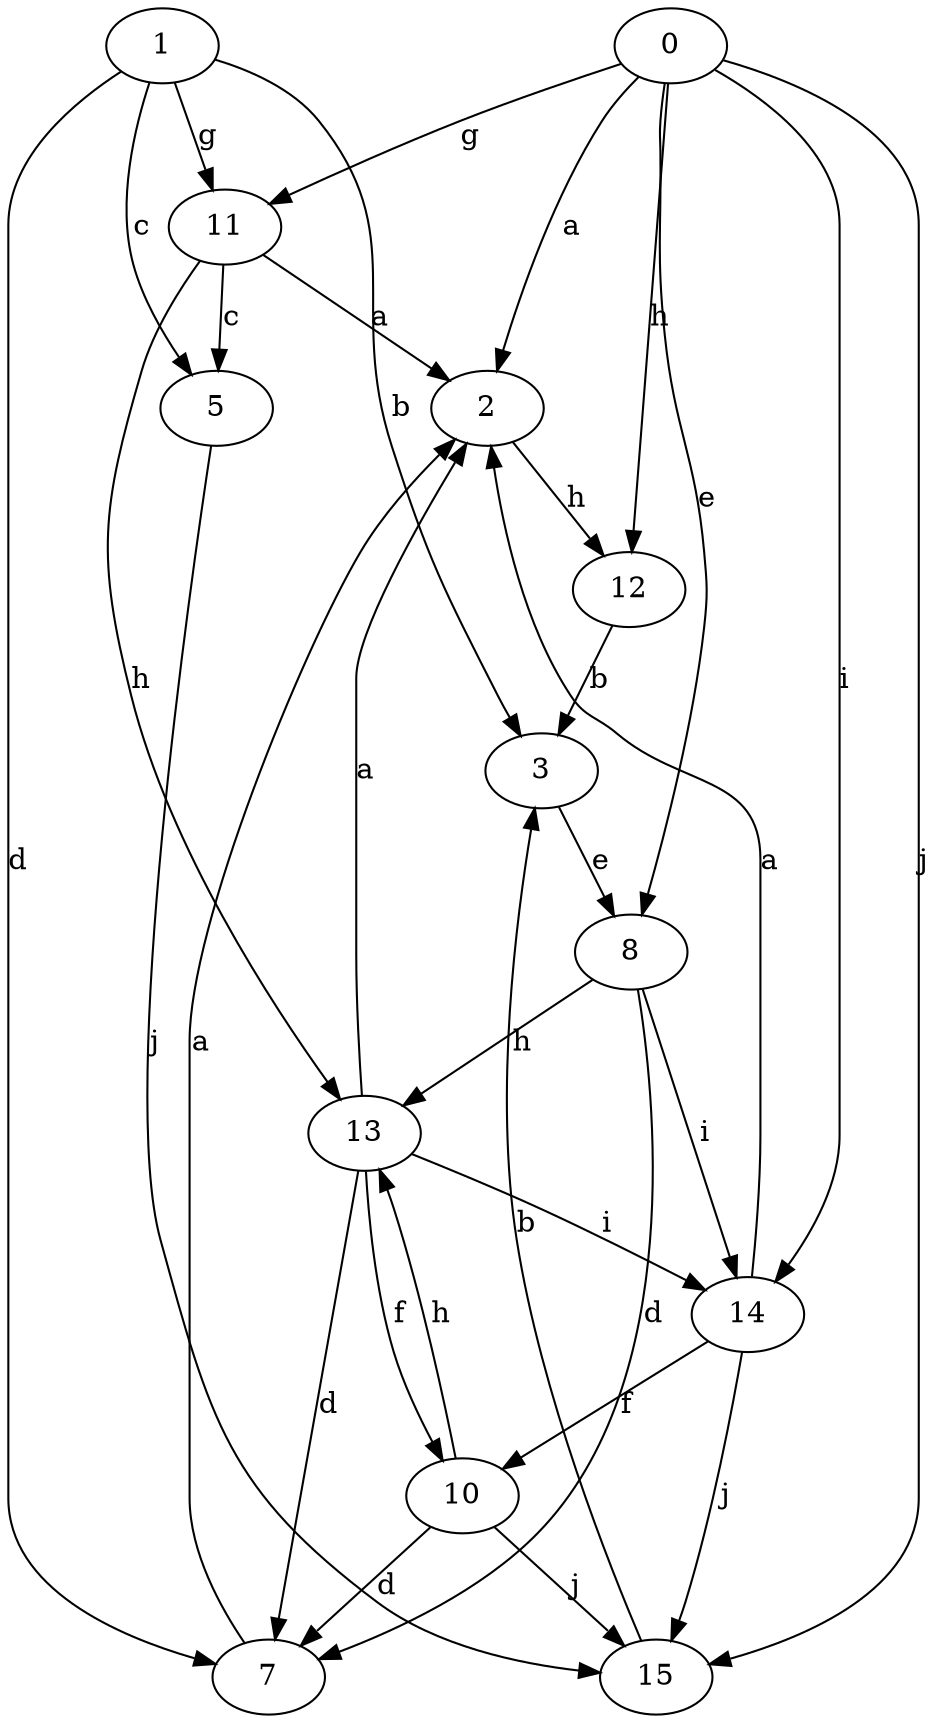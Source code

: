 strict digraph  {
2;
3;
5;
7;
8;
0;
10;
1;
11;
12;
13;
14;
15;
2 -> 12  [label=h];
3 -> 8  [label=e];
5 -> 15  [label=j];
7 -> 2  [label=a];
8 -> 7  [label=d];
8 -> 13  [label=h];
8 -> 14  [label=i];
0 -> 2  [label=a];
0 -> 8  [label=e];
0 -> 11  [label=g];
0 -> 12  [label=h];
0 -> 14  [label=i];
0 -> 15  [label=j];
10 -> 7  [label=d];
10 -> 13  [label=h];
10 -> 15  [label=j];
1 -> 3  [label=b];
1 -> 5  [label=c];
1 -> 7  [label=d];
1 -> 11  [label=g];
11 -> 2  [label=a];
11 -> 5  [label=c];
11 -> 13  [label=h];
12 -> 3  [label=b];
13 -> 2  [label=a];
13 -> 7  [label=d];
13 -> 10  [label=f];
13 -> 14  [label=i];
14 -> 2  [label=a];
14 -> 10  [label=f];
14 -> 15  [label=j];
15 -> 3  [label=b];
}
